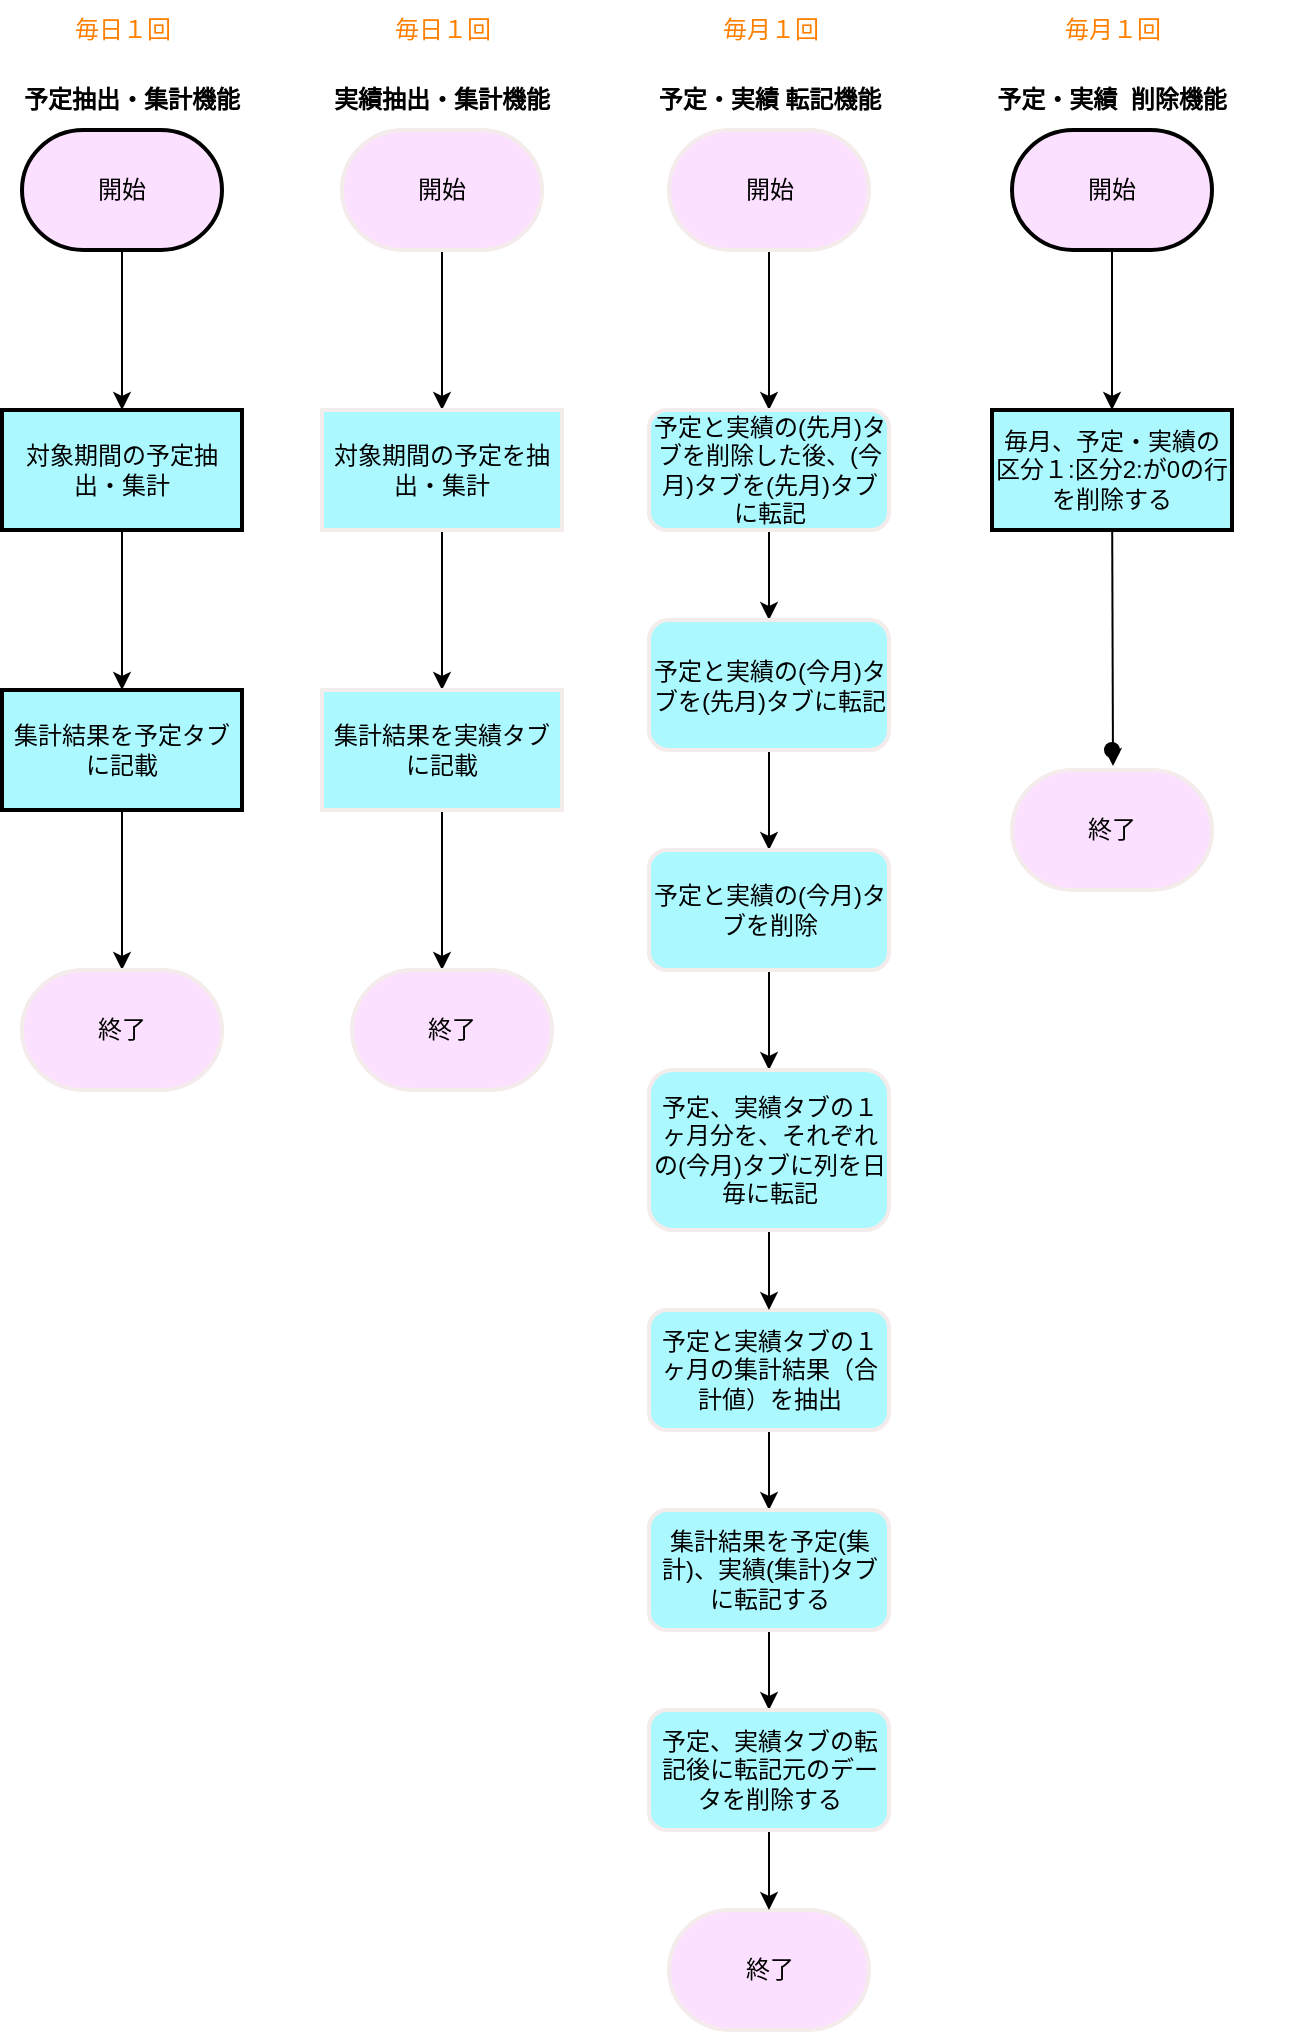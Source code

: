 <mxfile>
    <diagram id="L_NodiOgFQpjzgN6-_PM" name="ページ1">
        <mxGraphModel dx="499" dy="1773" grid="1" gridSize="10" guides="1" tooltips="1" connect="0" arrows="1" fold="1" page="1" pageScale="1" pageWidth="827" pageHeight="1169" background="#ffffff" math="0" shadow="0">
            <root>
                <mxCell id="0"/>
                <mxCell id="1" parent="0"/>
                <mxCell id="2" value="&lt;font color=&quot;#000000&quot;&gt;予定抽出・集計機能&lt;/font&gt;" style="text;strokeColor=none;align=center;fillColor=none;html=1;verticalAlign=middle;whiteSpace=wrap;rounded=0;fontStyle=1" parent="1" vertex="1">
                    <mxGeometry x="40" y="20" width="110" height="30" as="geometry"/>
                </mxCell>
                <mxCell id="5" value="" style="edgeStyle=none;html=1;fontColor=#000000;strokeColor=#000000;entryX=0.5;entryY=0;entryDx=0;entryDy=0;entryPerimeter=0;" parent="1" source="3" target="4" edge="1">
                    <mxGeometry relative="1" as="geometry">
                        <mxPoint x="90" y="180" as="targetPoint"/>
                    </mxGeometry>
                </mxCell>
                <mxCell id="3" value="開始" style="strokeWidth=2;html=1;shape=mxgraph.flowchart.terminator;whiteSpace=wrap;fontColor=#000000;fillColor=#FCE0FF;" parent="1" vertex="1">
                    <mxGeometry x="40" y="50" width="100" height="60" as="geometry"/>
                </mxCell>
                <mxCell id="7" value="" style="edgeStyle=none;html=1;fontColor=#000000;fillColor=#d80073;strokeColor=#000000;" parent="1" source="4" target="6" edge="1">
                    <mxGeometry relative="1" as="geometry"/>
                </mxCell>
                <mxCell id="4" value="対象期間の予定抽出・集計" style="whiteSpace=wrap;html=1;fillColor=#ABF9FF;fontColor=#000000;strokeWidth=2;" parent="1" vertex="1">
                    <mxGeometry x="30" y="190" width="120" height="60" as="geometry"/>
                </mxCell>
                <mxCell id="10" value="" style="edgeStyle=none;html=1;strokeColor=#000000;fontColor=#000000;" parent="1" source="6" edge="1">
                    <mxGeometry relative="1" as="geometry">
                        <mxPoint x="90" y="470" as="targetPoint"/>
                    </mxGeometry>
                </mxCell>
                <mxCell id="6" value="集計結果を予定タブに記載" style="whiteSpace=wrap;html=1;fillColor=#ABF9FF;fontColor=#000000;strokeWidth=2;" parent="1" vertex="1">
                    <mxGeometry x="30" y="330" width="120" height="60" as="geometry"/>
                </mxCell>
                <mxCell id="11" value="終了" style="strokeWidth=2;html=1;shape=mxgraph.flowchart.terminator;whiteSpace=wrap;strokeColor=#F4EBEB;fontColor=#000000;fillColor=#FCE0FF;" parent="1" vertex="1">
                    <mxGeometry x="40" y="470" width="100" height="60" as="geometry"/>
                </mxCell>
                <mxCell id="13" value="実績抽出・集計機能" style="text;strokeColor=none;align=center;fillColor=none;html=1;verticalAlign=middle;whiteSpace=wrap;rounded=0;fontColor=#000000;fontStyle=1" parent="1" vertex="1">
                    <mxGeometry x="195" y="20" width="110" height="30" as="geometry"/>
                </mxCell>
                <mxCell id="16" value="" style="edgeStyle=none;html=1;strokeColor=#000000;fontColor=#000000;" parent="1" source="14" target="15" edge="1">
                    <mxGeometry relative="1" as="geometry"/>
                </mxCell>
                <mxCell id="14" value="開始" style="strokeWidth=2;html=1;shape=mxgraph.flowchart.terminator;whiteSpace=wrap;strokeColor=#F4EBEB;fontColor=#000000;fillColor=#FCE0FF;" parent="1" vertex="1">
                    <mxGeometry x="200" y="50" width="100" height="60" as="geometry"/>
                </mxCell>
                <mxCell id="18" value="" style="edgeStyle=none;html=1;strokeColor=#000000;fontColor=#000000;" parent="1" source="15" target="17" edge="1">
                    <mxGeometry relative="1" as="geometry"/>
                </mxCell>
                <mxCell id="15" value="対象期間の予定を抽出・集計" style="whiteSpace=wrap;html=1;fillColor=#ABF9FF;strokeColor=#F4EBEB;fontColor=#000000;strokeWidth=2;" parent="1" vertex="1">
                    <mxGeometry x="190" y="190" width="120" height="60" as="geometry"/>
                </mxCell>
                <mxCell id="20" value="" style="edgeStyle=none;html=1;strokeColor=#000000;fontColor=#000000;" parent="1" source="17" edge="1">
                    <mxGeometry relative="1" as="geometry">
                        <mxPoint x="250" y="470" as="targetPoint"/>
                    </mxGeometry>
                </mxCell>
                <mxCell id="17" value="集計結果を実績タブに記載" style="whiteSpace=wrap;html=1;fillColor=#ABF9FF;strokeColor=#F4EBEB;fontColor=#000000;strokeWidth=2;" parent="1" vertex="1">
                    <mxGeometry x="190" y="330" width="120" height="60" as="geometry"/>
                </mxCell>
                <mxCell id="21" value="終了" style="strokeWidth=2;html=1;shape=mxgraph.flowchart.terminator;whiteSpace=wrap;strokeColor=#F4EBEB;fontColor=#000000;fillColor=#FCE0FF;" parent="1" vertex="1">
                    <mxGeometry x="205" y="470" width="100" height="60" as="geometry"/>
                </mxCell>
                <mxCell id="22" value="予定・実績 転記機能" style="text;strokeColor=none;align=center;fillColor=none;html=1;verticalAlign=middle;whiteSpace=wrap;rounded=0;fontColor=#000000;fontStyle=1" parent="1" vertex="1">
                    <mxGeometry x="313.5" y="20" width="200" height="30" as="geometry"/>
                </mxCell>
                <mxCell id="24" value="終了" style="strokeWidth=2;html=1;shape=mxgraph.flowchart.terminator;whiteSpace=wrap;strokeColor=#F4EBEB;fontColor=#000000;fillColor=#FCE0FF;" parent="1" vertex="1">
                    <mxGeometry x="363.5" y="940" width="100" height="60" as="geometry"/>
                </mxCell>
                <mxCell id="46" value="" style="edgeStyle=none;html=1;strokeColor=#000000;fontColor=#000000;" edge="1" parent="1" source="25" target="41">
                    <mxGeometry relative="1" as="geometry"/>
                </mxCell>
                <mxCell id="25" value="開始" style="strokeWidth=2;html=1;shape=mxgraph.flowchart.terminator;whiteSpace=wrap;strokeColor=#F4EBEB;fontColor=#000000;fillColor=#FCE0FF;" parent="1" vertex="1">
                    <mxGeometry x="363.5" y="50" width="100" height="60" as="geometry"/>
                </mxCell>
                <mxCell id="29" value="" style="edgeStyle=none;html=1;strokeColor=#000000;fontColor=#000000;" parent="1" source="26" edge="1">
                    <mxGeometry relative="1" as="geometry">
                        <mxPoint x="413.5" y="740" as="targetPoint"/>
                    </mxGeometry>
                </mxCell>
                <mxCell id="26" value="予定と実績タブの１ヶ月の集計結果（合計値）を抽出" style="rounded=1;whiteSpace=wrap;html=1;fillColor=#ABF9FF;strokeColor=#F4EBEB;fontColor=#000000;strokeWidth=2;" parent="1" vertex="1">
                    <mxGeometry x="353.5" y="640" width="120" height="60" as="geometry"/>
                </mxCell>
                <mxCell id="33" value="" style="edgeStyle=none;html=1;strokeColor=#000000;fontColor=#000000;" parent="1" source="28" edge="1">
                    <mxGeometry relative="1" as="geometry">
                        <mxPoint x="413.5" y="840" as="targetPoint"/>
                    </mxGeometry>
                </mxCell>
                <mxCell id="28" value="集計結果を予定(集計)、実績(集計)タブに転記する" style="rounded=1;whiteSpace=wrap;html=1;fillColor=#ABF9FF;strokeColor=#F4EBEB;fontColor=#000000;strokeWidth=2;" parent="1" vertex="1">
                    <mxGeometry x="353.5" y="740" width="120" height="60" as="geometry"/>
                </mxCell>
                <mxCell id="57" value="" style="edgeStyle=none;html=1;strokeColor=#000000;fontColor=#F4EBEB;" edge="1" parent="1" source="32">
                    <mxGeometry relative="1" as="geometry">
                        <mxPoint x="413.5" y="940" as="targetPoint"/>
                    </mxGeometry>
                </mxCell>
                <mxCell id="32" value="予定、実績タブの転記後に転記元のデータを削除する" style="rounded=1;whiteSpace=wrap;html=1;fillColor=#ABF9FF;strokeColor=#F4EBEB;fontColor=#000000;strokeWidth=2;" parent="1" vertex="1">
                    <mxGeometry x="353.5" y="840" width="120" height="60" as="geometry"/>
                </mxCell>
                <mxCell id="37" value="予定・実績&amp;nbsp; 削除機能" style="text;strokeColor=none;align=center;fillColor=none;html=1;verticalAlign=middle;whiteSpace=wrap;rounded=0;fontColor=#000000;fontStyle=1" parent="1" vertex="1">
                    <mxGeometry x="490" y="20" width="190" height="30" as="geometry"/>
                </mxCell>
                <mxCell id="40" value="" style="edgeStyle=none;html=1;fontColor=#000000;strokeColor=#000000;" edge="1" parent="1" source="38" target="39">
                    <mxGeometry relative="1" as="geometry"/>
                </mxCell>
                <mxCell id="38" value="&lt;font color=&quot;#000000&quot;&gt;開始&lt;/font&gt;" style="strokeWidth=2;html=1;shape=mxgraph.flowchart.terminator;whiteSpace=wrap;fillColor=#FCE0FF;" vertex="1" parent="1">
                    <mxGeometry x="535" y="50" width="100" height="60" as="geometry"/>
                </mxCell>
                <mxCell id="44" value="" style="edgeStyle=none;html=1;strokeColor=#000000;fontColor=#000000;entryX=0.505;entryY=-0.033;entryDx=0;entryDy=0;entryPerimeter=0;" edge="1" parent="1" source="39" target="66">
                    <mxGeometry relative="1" as="geometry">
                        <mxPoint x="590" y="360" as="targetPoint"/>
                    </mxGeometry>
                </mxCell>
                <mxCell id="39" value="&lt;font color=&quot;#000000&quot;&gt;毎月、予定・実績の&lt;br&gt;区分１:区分2:が0の行を削除する&lt;br&gt;&lt;/font&gt;" style="whiteSpace=wrap;html=1;fillColor=#ABF9FF;strokeWidth=2;" vertex="1" parent="1">
                    <mxGeometry x="525" y="190" width="120" height="60" as="geometry"/>
                </mxCell>
                <mxCell id="47" value="" style="edgeStyle=none;html=1;strokeColor=#000000;fontColor=#000000;" edge="1" parent="1" target="26">
                    <mxGeometry relative="1" as="geometry">
                        <mxPoint x="413.5" y="600" as="sourcePoint"/>
                    </mxGeometry>
                </mxCell>
                <mxCell id="55" value="" style="edgeStyle=none;html=1;strokeColor=#000000;fontColor=#F4EBEB;" edge="1" parent="1" source="41" target="53">
                    <mxGeometry relative="1" as="geometry"/>
                </mxCell>
                <mxCell id="41" value="予定と実績の(先月)タブを削除した後、(今月)タブを(先月)タブに転記" style="rounded=1;whiteSpace=wrap;html=1;fillColor=#ABF9FF;strokeColor=#F4EBEB;fontColor=#000000;strokeWidth=2;" vertex="1" parent="1">
                    <mxGeometry x="353.5" y="190" width="120" height="60" as="geometry"/>
                </mxCell>
                <mxCell id="43" value="" style="shape=waypoint;sketch=0;size=6;pointerEvents=1;points=[];fillColor=#C9F1FF;resizable=0;rotatable=0;perimeter=centerPerimeter;snapToPoint=1;strokeWidth=2;" vertex="1" parent="1">
                    <mxGeometry x="575" y="350" width="20" height="20" as="geometry"/>
                </mxCell>
                <mxCell id="58" value="" style="edgeStyle=none;html=1;strokeColor=#000000;fontColor=#F4EBEB;" edge="1" parent="1" source="53" target="54">
                    <mxGeometry relative="1" as="geometry"/>
                </mxCell>
                <mxCell id="53" value="予定と実績の(今月)タブを(先月)タブに転記" style="rounded=1;whiteSpace=wrap;html=1;fillColor=#ABF9FF;strokeColor=#F4EBEB;fontColor=#000000;strokeWidth=2;" vertex="1" parent="1">
                    <mxGeometry x="353.5" y="295" width="120" height="65" as="geometry"/>
                </mxCell>
                <mxCell id="59" value="" style="edgeStyle=none;html=1;strokeColor=#000000;fontColor=#F4EBEB;" edge="1" parent="1" source="54" target="56">
                    <mxGeometry relative="1" as="geometry"/>
                </mxCell>
                <mxCell id="54" value="予定と実績の(今月)タブを削除" style="rounded=1;whiteSpace=wrap;html=1;fillColor=#ABF9FF;strokeColor=#F4EBEB;fontColor=#000000;strokeWidth=2;" vertex="1" parent="1">
                    <mxGeometry x="353.5" y="410" width="120" height="60" as="geometry"/>
                </mxCell>
                <mxCell id="56" value="予定、実績タブの１ヶ月分を、それぞれの(今月)タブに列を日毎に転記" style="rounded=1;whiteSpace=wrap;html=1;fillColor=#ABF9FF;strokeColor=#F4EBEB;fontColor=#000000;strokeWidth=2;" vertex="1" parent="1">
                    <mxGeometry x="353.5" y="520" width="120" height="80" as="geometry"/>
                </mxCell>
                <mxCell id="62" value="毎日１回" style="text;html=1;align=center;verticalAlign=middle;resizable=0;points=[];autosize=1;strokeColor=none;fillColor=none;fontColor=#FF8000;" vertex="1" parent="1">
                    <mxGeometry x="55" y="-15" width="70" height="30" as="geometry"/>
                </mxCell>
                <mxCell id="63" value="毎日１回" style="text;html=1;align=center;verticalAlign=middle;resizable=0;points=[];autosize=1;strokeColor=none;fillColor=none;fontColor=#FF8000;" vertex="1" parent="1">
                    <mxGeometry x="215" y="-15" width="70" height="30" as="geometry"/>
                </mxCell>
                <mxCell id="64" value="毎月１回" style="text;html=1;align=center;verticalAlign=middle;resizable=0;points=[];autosize=1;strokeColor=none;fillColor=none;fontColor=#FF8000;" vertex="1" parent="1">
                    <mxGeometry x="379" y="-15" width="70" height="30" as="geometry"/>
                </mxCell>
                <mxCell id="65" value="毎月１回" style="text;html=1;align=center;verticalAlign=middle;resizable=0;points=[];autosize=1;strokeColor=none;fillColor=none;fontColor=#FF8000;" vertex="1" parent="1">
                    <mxGeometry x="550" y="-15" width="70" height="30" as="geometry"/>
                </mxCell>
                <mxCell id="66" value="終了" style="strokeWidth=2;html=1;shape=mxgraph.flowchart.terminator;whiteSpace=wrap;strokeColor=#F4EBEB;fontColor=#000000;fillColor=#FCE0FF;" vertex="1" parent="1">
                    <mxGeometry x="535" y="370" width="100" height="60" as="geometry"/>
                </mxCell>
            </root>
        </mxGraphModel>
    </diagram>
</mxfile>